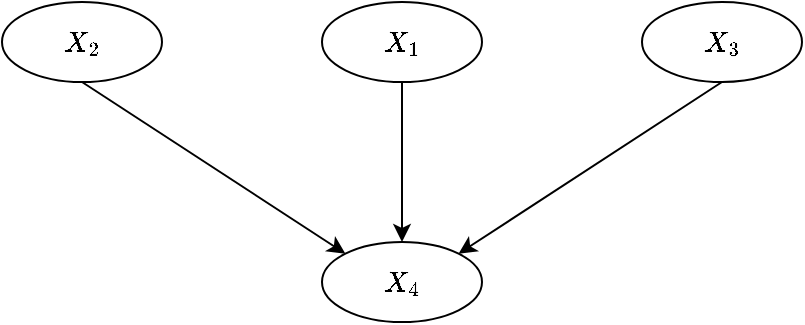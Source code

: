 <mxfile version="13.9.8" type="device"><diagram id="DjspuI3gkSVtPerKlvcs" name="Page-1"><mxGraphModel dx="1350" dy="816" grid="1" gridSize="10" guides="1" tooltips="1" connect="1" arrows="1" fold="1" page="1" pageScale="1" pageWidth="850" pageHeight="1100" math="1" shadow="0"><root><mxCell id="0"/><mxCell id="1" parent="0"/><mxCell id="NN2EPvnAi2-ZheUnfKLs-18" value="$$X_1$$" style="ellipse;whiteSpace=wrap;html=1;" vertex="1" parent="1"><mxGeometry x="400" y="40" width="80" height="40" as="geometry"/></mxCell><mxCell id="NN2EPvnAi2-ZheUnfKLs-19" value="&lt;span&gt;$$X_2$$&lt;/span&gt;" style="ellipse;whiteSpace=wrap;html=1;" vertex="1" parent="1"><mxGeometry x="240" y="40" width="80" height="40" as="geometry"/></mxCell><mxCell id="NN2EPvnAi2-ZheUnfKLs-20" value="$$X_3$$" style="ellipse;whiteSpace=wrap;html=1;" vertex="1" parent="1"><mxGeometry x="560" y="40" width="80" height="40" as="geometry"/></mxCell><mxCell id="NN2EPvnAi2-ZheUnfKLs-21" value="$$X_4$$" style="ellipse;whiteSpace=wrap;html=1;" vertex="1" parent="1"><mxGeometry x="400" y="160" width="80" height="40" as="geometry"/></mxCell><mxCell id="NN2EPvnAi2-ZheUnfKLs-22" value="" style="endArrow=classic;html=1;exitX=0.5;exitY=1;exitDx=0;exitDy=0;entryX=1;entryY=0;entryDx=0;entryDy=0;" edge="1" parent="1" source="NN2EPvnAi2-ZheUnfKLs-20" target="NN2EPvnAi2-ZheUnfKLs-21"><mxGeometry width="50" height="50" relative="1" as="geometry"><mxPoint x="210" y="465" as="sourcePoint"/><mxPoint x="260" y="415" as="targetPoint"/></mxGeometry></mxCell><mxCell id="NN2EPvnAi2-ZheUnfKLs-23" value="" style="endArrow=classic;html=1;entryX=0.5;entryY=0;entryDx=0;entryDy=0;" edge="1" parent="1" target="NN2EPvnAi2-ZheUnfKLs-21"><mxGeometry width="50" height="50" relative="1" as="geometry"><mxPoint x="440" y="80" as="sourcePoint"/><mxPoint x="260" y="395" as="targetPoint"/></mxGeometry></mxCell><mxCell id="NN2EPvnAi2-ZheUnfKLs-24" value="" style="endArrow=classic;html=1;exitX=0.5;exitY=1;exitDx=0;exitDy=0;entryX=0;entryY=0;entryDx=0;entryDy=0;" edge="1" parent="1" source="NN2EPvnAi2-ZheUnfKLs-19" target="NN2EPvnAi2-ZheUnfKLs-21"><mxGeometry width="50" height="50" relative="1" as="geometry"><mxPoint x="210" y="445" as="sourcePoint"/><mxPoint x="260" y="395" as="targetPoint"/></mxGeometry></mxCell></root></mxGraphModel></diagram></mxfile>